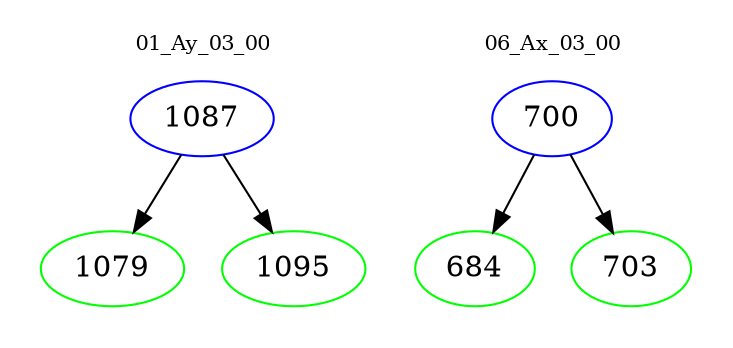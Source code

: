 digraph{
subgraph cluster_0 {
color = white
label = "01_Ay_03_00";
fontsize=10;
T0_1087 [label="1087", color="blue"]
T0_1087 -> T0_1079 [color="black"]
T0_1079 [label="1079", color="green"]
T0_1087 -> T0_1095 [color="black"]
T0_1095 [label="1095", color="green"]
}
subgraph cluster_1 {
color = white
label = "06_Ax_03_00";
fontsize=10;
T1_700 [label="700", color="blue"]
T1_700 -> T1_684 [color="black"]
T1_684 [label="684", color="green"]
T1_700 -> T1_703 [color="black"]
T1_703 [label="703", color="green"]
}
}

